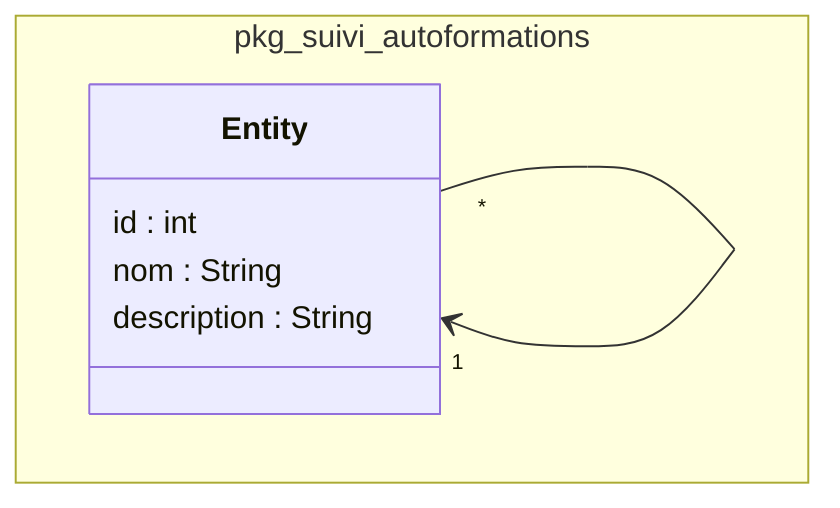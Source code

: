 classDiagram

namespace pkg_suivi_autoformations {

class Entity {
  id : int
  nom : String
  description : String
}

}

Entity "*" --> "1" Entity